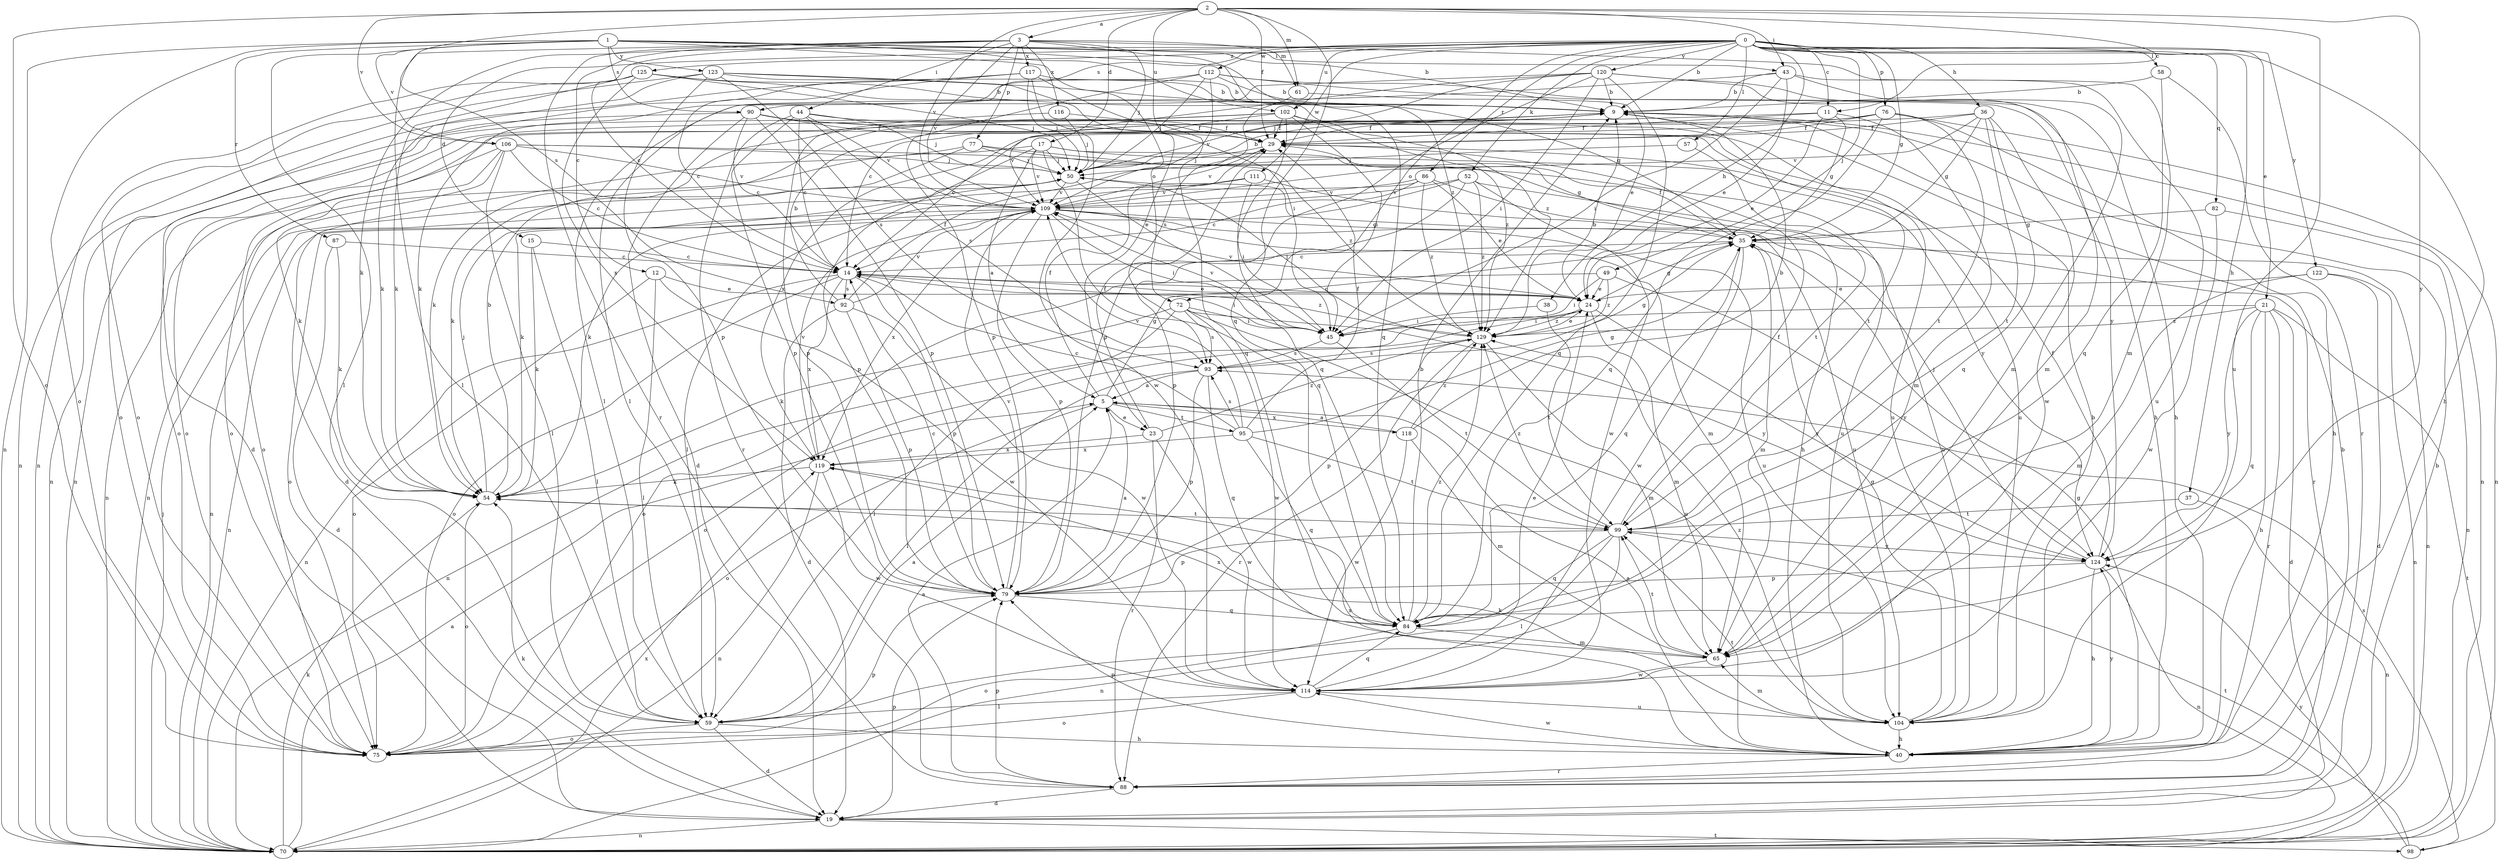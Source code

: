 strict digraph  {
0;
1;
2;
3;
5;
9;
11;
12;
14;
15;
17;
19;
21;
23;
24;
29;
35;
36;
37;
38;
40;
43;
44;
45;
49;
50;
52;
54;
57;
58;
59;
61;
65;
70;
72;
75;
76;
77;
79;
82;
84;
86;
87;
88;
90;
92;
93;
95;
98;
99;
102;
104;
106;
109;
111;
112;
114;
116;
117;
118;
119;
120;
122;
123;
124;
125;
129;
0 -> 9  [label=b];
0 -> 11  [label=c];
0 -> 15  [label=d];
0 -> 21  [label=e];
0 -> 35  [label=g];
0 -> 36  [label=h];
0 -> 37  [label=h];
0 -> 38  [label=h];
0 -> 40  [label=h];
0 -> 49  [label=j];
0 -> 52  [label=k];
0 -> 54  [label=k];
0 -> 57  [label=l];
0 -> 58  [label=l];
0 -> 72  [label=o];
0 -> 76  [label=p];
0 -> 82  [label=q];
0 -> 86  [label=r];
0 -> 90  [label=s];
0 -> 102  [label=u];
0 -> 111  [label=w];
0 -> 112  [label=w];
0 -> 120  [label=y];
0 -> 122  [label=y];
0 -> 125  [label=z];
1 -> 9  [label=b];
1 -> 43  [label=i];
1 -> 59  [label=l];
1 -> 70  [label=n];
1 -> 72  [label=o];
1 -> 75  [label=o];
1 -> 87  [label=r];
1 -> 90  [label=s];
1 -> 102  [label=u];
1 -> 106  [label=v];
1 -> 123  [label=y];
1 -> 129  [label=z];
2 -> 3  [label=a];
2 -> 11  [label=c];
2 -> 17  [label=d];
2 -> 23  [label=e];
2 -> 29  [label=f];
2 -> 43  [label=i];
2 -> 61  [label=m];
2 -> 75  [label=o];
2 -> 84  [label=q];
2 -> 92  [label=s];
2 -> 104  [label=u];
2 -> 106  [label=v];
2 -> 109  [label=v];
2 -> 124  [label=y];
3 -> 12  [label=c];
3 -> 14  [label=c];
3 -> 44  [label=i];
3 -> 50  [label=j];
3 -> 59  [label=l];
3 -> 61  [label=m];
3 -> 65  [label=m];
3 -> 77  [label=p];
3 -> 84  [label=q];
3 -> 88  [label=r];
3 -> 109  [label=v];
3 -> 116  [label=x];
3 -> 117  [label=x];
5 -> 23  [label=e];
5 -> 29  [label=f];
5 -> 35  [label=g];
5 -> 75  [label=o];
5 -> 95  [label=t];
5 -> 118  [label=x];
9 -> 29  [label=f];
9 -> 54  [label=k];
9 -> 70  [label=n];
11 -> 14  [label=c];
11 -> 24  [label=e];
11 -> 29  [label=f];
11 -> 35  [label=g];
11 -> 65  [label=m];
12 -> 24  [label=e];
12 -> 59  [label=l];
12 -> 75  [label=o];
12 -> 114  [label=w];
14 -> 24  [label=e];
14 -> 45  [label=i];
14 -> 70  [label=n];
14 -> 75  [label=o];
14 -> 79  [label=p];
14 -> 92  [label=s];
14 -> 119  [label=x];
14 -> 129  [label=z];
15 -> 14  [label=c];
15 -> 54  [label=k];
15 -> 59  [label=l];
17 -> 5  [label=a];
17 -> 35  [label=g];
17 -> 50  [label=j];
17 -> 70  [label=n];
17 -> 79  [label=p];
17 -> 84  [label=q];
17 -> 109  [label=v];
17 -> 124  [label=y];
19 -> 9  [label=b];
19 -> 54  [label=k];
19 -> 70  [label=n];
19 -> 79  [label=p];
19 -> 98  [label=t];
21 -> 19  [label=d];
21 -> 40  [label=h];
21 -> 45  [label=i];
21 -> 84  [label=q];
21 -> 88  [label=r];
21 -> 98  [label=t];
21 -> 124  [label=y];
21 -> 129  [label=z];
23 -> 29  [label=f];
23 -> 88  [label=r];
23 -> 114  [label=w];
23 -> 119  [label=x];
23 -> 129  [label=z];
24 -> 14  [label=c];
24 -> 35  [label=g];
24 -> 65  [label=m];
24 -> 70  [label=n];
24 -> 75  [label=o];
24 -> 109  [label=v];
24 -> 124  [label=y];
24 -> 129  [label=z];
29 -> 50  [label=j];
29 -> 109  [label=v];
35 -> 14  [label=c];
35 -> 29  [label=f];
35 -> 65  [label=m];
35 -> 70  [label=n];
35 -> 84  [label=q];
35 -> 114  [label=w];
36 -> 29  [label=f];
36 -> 35  [label=g];
36 -> 75  [label=o];
36 -> 84  [label=q];
36 -> 99  [label=t];
36 -> 109  [label=v];
36 -> 114  [label=w];
37 -> 70  [label=n];
37 -> 99  [label=t];
38 -> 45  [label=i];
38 -> 99  [label=t];
40 -> 5  [label=a];
40 -> 35  [label=g];
40 -> 79  [label=p];
40 -> 88  [label=r];
40 -> 99  [label=t];
40 -> 114  [label=w];
40 -> 119  [label=x];
40 -> 124  [label=y];
43 -> 9  [label=b];
43 -> 24  [label=e];
43 -> 45  [label=i];
43 -> 59  [label=l];
43 -> 65  [label=m];
43 -> 104  [label=u];
44 -> 14  [label=c];
44 -> 29  [label=f];
44 -> 50  [label=j];
44 -> 79  [label=p];
44 -> 88  [label=r];
44 -> 93  [label=s];
44 -> 109  [label=v];
45 -> 93  [label=s];
45 -> 99  [label=t];
45 -> 109  [label=v];
49 -> 24  [label=e];
49 -> 45  [label=i];
49 -> 75  [label=o];
49 -> 124  [label=y];
49 -> 129  [label=z];
50 -> 9  [label=b];
50 -> 45  [label=i];
50 -> 70  [label=n];
50 -> 109  [label=v];
52 -> 54  [label=k];
52 -> 79  [label=p];
52 -> 88  [label=r];
52 -> 109  [label=v];
52 -> 114  [label=w];
52 -> 129  [label=z];
54 -> 9  [label=b];
54 -> 50  [label=j];
54 -> 75  [label=o];
54 -> 99  [label=t];
57 -> 50  [label=j];
57 -> 99  [label=t];
58 -> 9  [label=b];
58 -> 84  [label=q];
58 -> 88  [label=r];
59 -> 5  [label=a];
59 -> 19  [label=d];
59 -> 40  [label=h];
59 -> 75  [label=o];
61 -> 24  [label=e];
61 -> 93  [label=s];
65 -> 99  [label=t];
65 -> 114  [label=w];
65 -> 119  [label=x];
70 -> 5  [label=a];
70 -> 50  [label=j];
70 -> 54  [label=k];
70 -> 119  [label=x];
72 -> 45  [label=i];
72 -> 54  [label=k];
72 -> 59  [label=l];
72 -> 93  [label=s];
72 -> 104  [label=u];
72 -> 114  [label=w];
72 -> 124  [label=y];
75 -> 79  [label=p];
76 -> 29  [label=f];
76 -> 40  [label=h];
76 -> 70  [label=n];
76 -> 75  [label=o];
76 -> 84  [label=q];
76 -> 99  [label=t];
76 -> 119  [label=x];
77 -> 19  [label=d];
77 -> 40  [label=h];
77 -> 50  [label=j];
77 -> 54  [label=k];
77 -> 129  [label=z];
79 -> 5  [label=a];
79 -> 14  [label=c];
79 -> 84  [label=q];
79 -> 109  [label=v];
82 -> 35  [label=g];
82 -> 70  [label=n];
82 -> 114  [label=w];
84 -> 9  [label=b];
84 -> 65  [label=m];
84 -> 75  [label=o];
84 -> 129  [label=z];
86 -> 14  [label=c];
86 -> 24  [label=e];
86 -> 59  [label=l];
86 -> 104  [label=u];
86 -> 109  [label=v];
86 -> 129  [label=z];
87 -> 14  [label=c];
87 -> 19  [label=d];
87 -> 54  [label=k];
88 -> 5  [label=a];
88 -> 9  [label=b];
88 -> 19  [label=d];
88 -> 79  [label=p];
90 -> 14  [label=c];
90 -> 19  [label=d];
90 -> 29  [label=f];
90 -> 70  [label=n];
90 -> 79  [label=p];
90 -> 99  [label=t];
90 -> 104  [label=u];
92 -> 9  [label=b];
92 -> 19  [label=d];
92 -> 29  [label=f];
92 -> 79  [label=p];
92 -> 109  [label=v];
92 -> 114  [label=w];
93 -> 5  [label=a];
93 -> 35  [label=g];
93 -> 59  [label=l];
93 -> 79  [label=p];
93 -> 84  [label=q];
95 -> 14  [label=c];
95 -> 29  [label=f];
95 -> 35  [label=g];
95 -> 84  [label=q];
95 -> 93  [label=s];
95 -> 99  [label=t];
95 -> 109  [label=v];
95 -> 119  [label=x];
98 -> 93  [label=s];
98 -> 99  [label=t];
98 -> 124  [label=y];
99 -> 29  [label=f];
99 -> 59  [label=l];
99 -> 70  [label=n];
99 -> 79  [label=p];
99 -> 84  [label=q];
99 -> 124  [label=y];
99 -> 129  [label=z];
102 -> 29  [label=f];
102 -> 45  [label=i];
102 -> 70  [label=n];
102 -> 75  [label=o];
102 -> 84  [label=q];
102 -> 104  [label=u];
102 -> 109  [label=v];
102 -> 129  [label=z];
104 -> 9  [label=b];
104 -> 35  [label=g];
104 -> 40  [label=h];
104 -> 54  [label=k];
104 -> 65  [label=m];
104 -> 129  [label=z];
106 -> 14  [label=c];
106 -> 50  [label=j];
106 -> 54  [label=k];
106 -> 59  [label=l];
106 -> 70  [label=n];
106 -> 75  [label=o];
106 -> 104  [label=u];
106 -> 109  [label=v];
109 -> 35  [label=g];
109 -> 45  [label=i];
109 -> 65  [label=m];
109 -> 70  [label=n];
109 -> 75  [label=o];
109 -> 79  [label=p];
109 -> 104  [label=u];
109 -> 119  [label=x];
111 -> 45  [label=i];
111 -> 54  [label=k];
111 -> 104  [label=u];
111 -> 109  [label=v];
112 -> 9  [label=b];
112 -> 40  [label=h];
112 -> 50  [label=j];
112 -> 54  [label=k];
112 -> 79  [label=p];
112 -> 109  [label=v];
112 -> 124  [label=y];
114 -> 24  [label=e];
114 -> 59  [label=l];
114 -> 75  [label=o];
114 -> 84  [label=q];
114 -> 104  [label=u];
116 -> 29  [label=f];
116 -> 50  [label=j];
116 -> 79  [label=p];
117 -> 9  [label=b];
117 -> 14  [label=c];
117 -> 19  [label=d];
117 -> 50  [label=j];
117 -> 75  [label=o];
117 -> 84  [label=q];
117 -> 114  [label=w];
118 -> 5  [label=a];
118 -> 9  [label=b];
118 -> 65  [label=m];
118 -> 114  [label=w];
118 -> 129  [label=z];
119 -> 54  [label=k];
119 -> 70  [label=n];
119 -> 109  [label=v];
119 -> 114  [label=w];
120 -> 9  [label=b];
120 -> 14  [label=c];
120 -> 40  [label=h];
120 -> 45  [label=i];
120 -> 50  [label=j];
120 -> 59  [label=l];
120 -> 65  [label=m];
120 -> 79  [label=p];
120 -> 84  [label=q];
122 -> 19  [label=d];
122 -> 24  [label=e];
122 -> 65  [label=m];
122 -> 70  [label=n];
123 -> 9  [label=b];
123 -> 35  [label=g];
123 -> 45  [label=i];
123 -> 54  [label=k];
123 -> 70  [label=n];
123 -> 79  [label=p];
123 -> 93  [label=s];
124 -> 29  [label=f];
124 -> 40  [label=h];
124 -> 50  [label=j];
124 -> 70  [label=n];
124 -> 79  [label=p];
125 -> 9  [label=b];
125 -> 50  [label=j];
125 -> 54  [label=k];
125 -> 70  [label=n];
125 -> 75  [label=o];
125 -> 119  [label=x];
125 -> 129  [label=z];
129 -> 9  [label=b];
129 -> 24  [label=e];
129 -> 50  [label=j];
129 -> 65  [label=m];
129 -> 79  [label=p];
129 -> 88  [label=r];
129 -> 93  [label=s];
}
